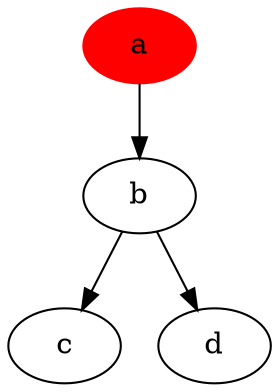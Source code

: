 digraph graphname {
    a [color=red, style=filled];
    b;
    c;
    d;
    a -> b;
    b -> c;
    b -> d;
}
